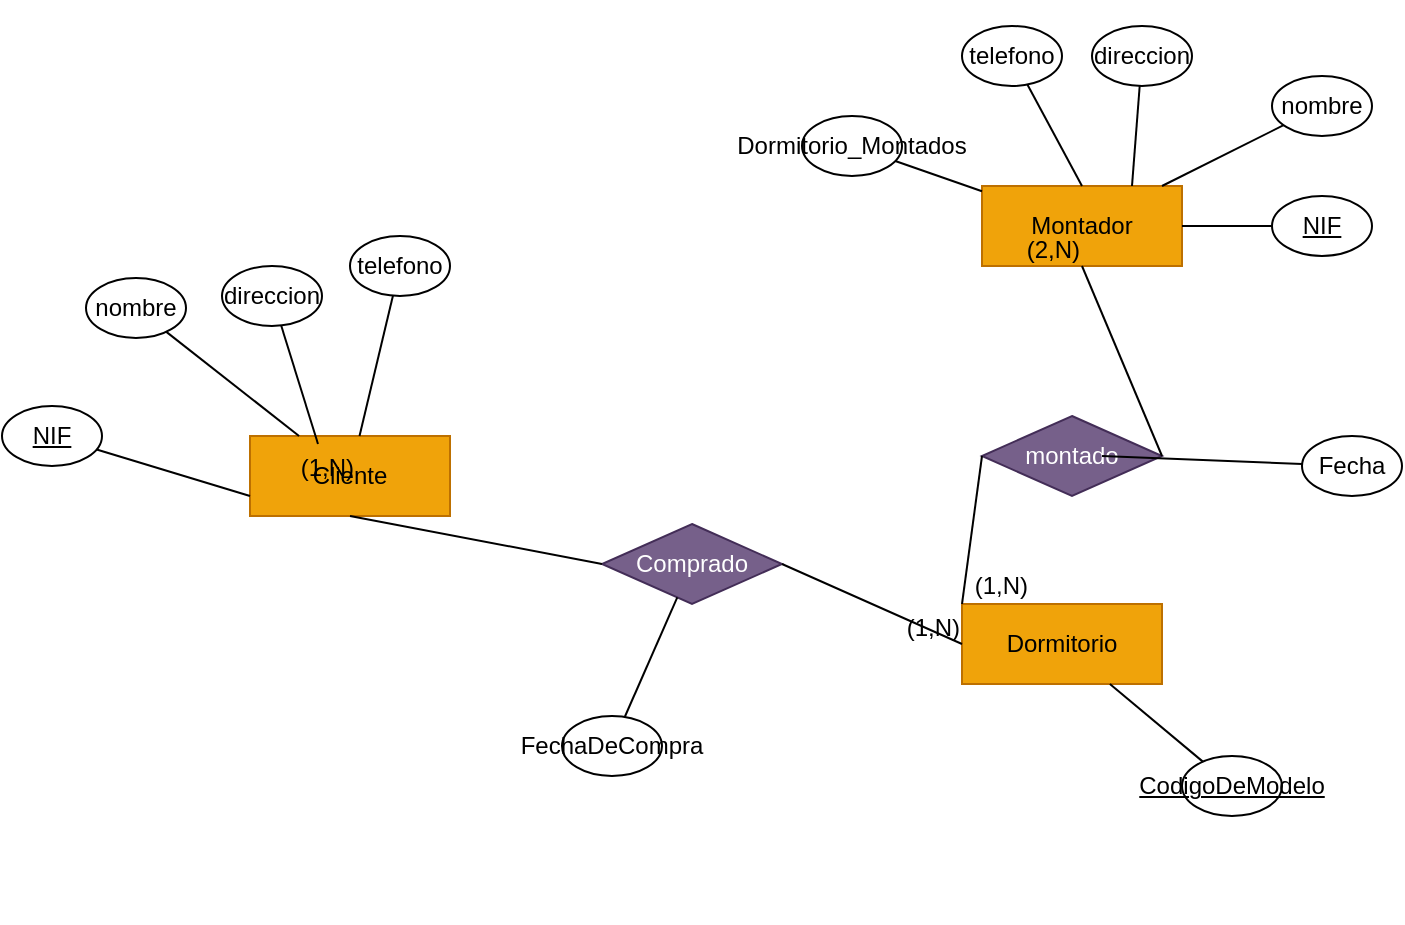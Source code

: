 <mxfile version="27.0.9">
  <diagram name="Página-1" id="zQjjP_EeiTSpy_okXXAl">
    <mxGraphModel dx="1234" dy="944" grid="1" gridSize="10" guides="1" tooltips="1" connect="1" arrows="1" fold="1" page="1" pageScale="1" pageWidth="827" pageHeight="1169" math="0" shadow="0">
      <root>
        <mxCell id="0" />
        <mxCell id="1" parent="0" />
        <mxCell id="GvrnwKf9UwjYo0hT_rnX-71" value="Montador" style="whiteSpace=wrap;html=1;align=center;fillColor=#f0a30a;strokeColor=#BD7000;fontColor=#000000;" parent="1" vertex="1">
          <mxGeometry x="570" y="395" width="100" height="40" as="geometry" />
        </mxCell>
        <mxCell id="GvrnwKf9UwjYo0hT_rnX-79" style="edgeStyle=orthogonalEdgeStyle;rounded=0;orthogonalLoop=1;jettySize=auto;html=1;exitX=0.5;exitY=1;exitDx=0;exitDy=0;" parent="1" edge="1">
          <mxGeometry relative="1" as="geometry">
            <mxPoint x="765" y="410" as="sourcePoint" />
            <mxPoint x="765" y="410" as="targetPoint" />
          </mxGeometry>
        </mxCell>
        <mxCell id="GvrnwKf9UwjYo0hT_rnX-112" style="edgeStyle=orthogonalEdgeStyle;rounded=0;orthogonalLoop=1;jettySize=auto;html=1;exitX=0.5;exitY=1;exitDx=0;exitDy=0;" parent="1" edge="1">
          <mxGeometry relative="1" as="geometry">
            <mxPoint x="330" y="310" as="sourcePoint" />
            <mxPoint x="330" y="310" as="targetPoint" />
          </mxGeometry>
        </mxCell>
        <mxCell id="GvrnwKf9UwjYo0hT_rnX-117" value="Cliente" style="whiteSpace=wrap;html=1;align=center;fillColor=#f0a30a;strokeColor=#BD7000;fontColor=#000000;" parent="1" vertex="1">
          <mxGeometry x="204" y="520" width="100" height="40" as="geometry" />
        </mxCell>
        <mxCell id="GvrnwKf9UwjYo0hT_rnX-122" style="edgeStyle=orthogonalEdgeStyle;rounded=0;orthogonalLoop=1;jettySize=auto;html=1;exitX=0.5;exitY=1;exitDx=0;exitDy=0;" parent="1" edge="1">
          <mxGeometry relative="1" as="geometry">
            <mxPoint x="260" y="755" as="sourcePoint" />
            <mxPoint x="260" y="755" as="targetPoint" />
          </mxGeometry>
        </mxCell>
        <mxCell id="GvrnwKf9UwjYo0hT_rnX-144" value="&lt;div&gt;Dormitorio&lt;/div&gt;" style="whiteSpace=wrap;html=1;align=center;fillColor=#f0a30a;strokeColor=#BD7000;fontColor=#000000;" parent="1" vertex="1">
          <mxGeometry x="560" y="604" width="100" height="40" as="geometry" />
        </mxCell>
        <mxCell id="70QyvTMg8YnMv4C02rct-11" value="montado" style="shape=rhombus;perimeter=rhombusPerimeter;whiteSpace=wrap;html=1;align=center;fillColor=#76608a;fontColor=#ffffff;strokeColor=#432D57;" vertex="1" parent="1">
          <mxGeometry x="570" y="510" width="90" height="40" as="geometry" />
        </mxCell>
        <mxCell id="70QyvTMg8YnMv4C02rct-12" value="" style="endArrow=none;html=1;rounded=0;exitX=0;exitY=0.5;exitDx=0;exitDy=0;entryX=0;entryY=0;entryDx=0;entryDy=0;" edge="1" source="70QyvTMg8YnMv4C02rct-11" parent="1" target="GvrnwKf9UwjYo0hT_rnX-144">
          <mxGeometry relative="1" as="geometry">
            <mxPoint x="552" y="490" as="sourcePoint" />
            <mxPoint x="595" y="610" as="targetPoint" />
          </mxGeometry>
        </mxCell>
        <mxCell id="70QyvTMg8YnMv4C02rct-13" value="(1,N)" style="resizable=0;html=1;whiteSpace=wrap;align=right;verticalAlign=bottom;" connectable="0" vertex="1" parent="70QyvTMg8YnMv4C02rct-12">
          <mxGeometry x="1" relative="1" as="geometry">
            <mxPoint x="34" as="offset" />
          </mxGeometry>
        </mxCell>
        <mxCell id="70QyvTMg8YnMv4C02rct-14" value="" style="endArrow=none;html=1;rounded=0;exitX=1;exitY=0.5;exitDx=0;exitDy=0;entryX=0.75;entryY=1;entryDx=0;entryDy=0;" edge="1" source="70QyvTMg8YnMv4C02rct-11" parent="1">
          <mxGeometry relative="1" as="geometry">
            <mxPoint x="552" y="490" as="sourcePoint" />
            <mxPoint x="620" y="435" as="targetPoint" />
          </mxGeometry>
        </mxCell>
        <mxCell id="70QyvTMg8YnMv4C02rct-15" value="(2,N)" style="resizable=0;html=1;whiteSpace=wrap;align=right;verticalAlign=bottom;" connectable="0" vertex="1" parent="70QyvTMg8YnMv4C02rct-14">
          <mxGeometry x="1" relative="1" as="geometry">
            <mxPoint as="offset" />
          </mxGeometry>
        </mxCell>
        <mxCell id="70QyvTMg8YnMv4C02rct-16" value="" style="endArrow=none;html=1;rounded=0;" edge="1" target="70QyvTMg8YnMv4C02rct-17" parent="1" source="GvrnwKf9UwjYo0hT_rnX-144">
          <mxGeometry relative="1" as="geometry">
            <mxPoint x="640" y="705" as="sourcePoint" />
            <mxPoint x="700" y="705" as="targetPoint" />
          </mxGeometry>
        </mxCell>
        <mxCell id="70QyvTMg8YnMv4C02rct-17" value="&lt;u&gt;CodigoDeModelo&lt;/u&gt;" style="ellipse;whiteSpace=wrap;html=1;align=center;" vertex="1" parent="1">
          <mxGeometry x="670" y="680" width="50" height="30" as="geometry" />
        </mxCell>
        <mxCell id="70QyvTMg8YnMv4C02rct-18" value="" style="endArrow=none;html=1;rounded=0;" edge="1" target="70QyvTMg8YnMv4C02rct-19" parent="1">
          <mxGeometry relative="1" as="geometry">
            <mxPoint x="630" y="530" as="sourcePoint" />
            <mxPoint x="767.28" y="545" as="targetPoint" />
          </mxGeometry>
        </mxCell>
        <mxCell id="70QyvTMg8YnMv4C02rct-19" value="Fecha" style="ellipse;whiteSpace=wrap;html=1;align=center;" vertex="1" parent="1">
          <mxGeometry x="730" y="520" width="50" height="30" as="geometry" />
        </mxCell>
        <mxCell id="70QyvTMg8YnMv4C02rct-20" value="" style="endArrow=none;html=1;rounded=0;" edge="1" target="70QyvTMg8YnMv4C02rct-21" parent="1" source="GvrnwKf9UwjYo0hT_rnX-71">
          <mxGeometry relative="1" as="geometry">
            <mxPoint x="680" y="420" as="sourcePoint" />
            <mxPoint x="740" y="420" as="targetPoint" />
          </mxGeometry>
        </mxCell>
        <mxCell id="70QyvTMg8YnMv4C02rct-21" value="&lt;u&gt;NIF&lt;/u&gt;" style="ellipse;whiteSpace=wrap;html=1;align=center;" vertex="1" parent="1">
          <mxGeometry x="715" y="400" width="50" height="30" as="geometry" />
        </mxCell>
        <mxCell id="70QyvTMg8YnMv4C02rct-22" value="" style="endArrow=none;html=1;rounded=0;" edge="1" target="70QyvTMg8YnMv4C02rct-23" parent="1" source="GvrnwKf9UwjYo0hT_rnX-71">
          <mxGeometry relative="1" as="geometry">
            <mxPoint x="680" y="355" as="sourcePoint" />
            <mxPoint x="740" y="355" as="targetPoint" />
          </mxGeometry>
        </mxCell>
        <mxCell id="70QyvTMg8YnMv4C02rct-23" value="nombre" style="ellipse;whiteSpace=wrap;html=1;align=center;" vertex="1" parent="1">
          <mxGeometry x="715" y="340" width="50" height="30" as="geometry" />
        </mxCell>
        <mxCell id="70QyvTMg8YnMv4C02rct-24" value="" style="endArrow=none;html=1;rounded=0;exitX=0.75;exitY=0;exitDx=0;exitDy=0;" edge="1" parent="1" target="70QyvTMg8YnMv4C02rct-25" source="GvrnwKf9UwjYo0hT_rnX-71">
          <mxGeometry relative="1" as="geometry">
            <mxPoint x="570" y="370" as="sourcePoint" />
            <mxPoint x="650" y="330" as="targetPoint" />
          </mxGeometry>
        </mxCell>
        <mxCell id="70QyvTMg8YnMv4C02rct-25" value="direccion" style="ellipse;whiteSpace=wrap;html=1;align=center;" vertex="1" parent="1">
          <mxGeometry x="625" y="315" width="50" height="30" as="geometry" />
        </mxCell>
        <mxCell id="70QyvTMg8YnMv4C02rct-26" value="" style="endArrow=none;html=1;rounded=0;exitX=0.5;exitY=0;exitDx=0;exitDy=0;" edge="1" parent="1" target="70QyvTMg8YnMv4C02rct-27" source="GvrnwKf9UwjYo0hT_rnX-71">
          <mxGeometry relative="1" as="geometry">
            <mxPoint x="600" y="390" as="sourcePoint" />
            <mxPoint x="605" y="325" as="targetPoint" />
          </mxGeometry>
        </mxCell>
        <mxCell id="70QyvTMg8YnMv4C02rct-27" value="telefono" style="ellipse;whiteSpace=wrap;html=1;align=center;" vertex="1" parent="1">
          <mxGeometry x="560" y="315" width="50" height="30" as="geometry" />
        </mxCell>
        <mxCell id="70QyvTMg8YnMv4C02rct-28" value="" style="endArrow=none;html=1;rounded=0;" edge="1" target="70QyvTMg8YnMv4C02rct-29" parent="1" source="GvrnwKf9UwjYo0hT_rnX-71">
          <mxGeometry relative="1" as="geometry">
            <mxPoint x="410" y="355" as="sourcePoint" />
            <mxPoint x="470" y="355" as="targetPoint" />
          </mxGeometry>
        </mxCell>
        <mxCell id="70QyvTMg8YnMv4C02rct-29" value="Dormitorio_Montados" style="ellipse;whiteSpace=wrap;html=1;align=center;" vertex="1" parent="1">
          <mxGeometry x="480" y="360" width="50" height="30" as="geometry" />
        </mxCell>
        <mxCell id="70QyvTMg8YnMv4C02rct-31" value="Comprado" style="shape=rhombus;perimeter=rhombusPerimeter;whiteSpace=wrap;html=1;align=center;fillColor=#76608a;fontColor=#ffffff;strokeColor=#432D57;" vertex="1" parent="1">
          <mxGeometry x="380" y="564" width="90" height="40" as="geometry" />
        </mxCell>
        <mxCell id="70QyvTMg8YnMv4C02rct-32" value="" style="endArrow=none;html=1;rounded=0;exitX=0;exitY=0.5;exitDx=0;exitDy=0;entryX=0.5;entryY=1;entryDx=0;entryDy=0;" edge="1" source="70QyvTMg8YnMv4C02rct-31" parent="1" target="GvrnwKf9UwjYo0hT_rnX-117">
          <mxGeometry relative="1" as="geometry">
            <mxPoint x="412.88" y="660" as="sourcePoint" />
            <mxPoint x="340" y="510" as="targetPoint" />
          </mxGeometry>
        </mxCell>
        <mxCell id="70QyvTMg8YnMv4C02rct-33" value="(1,N)" style="resizable=0;html=1;whiteSpace=wrap;align=right;verticalAlign=bottom;" connectable="0" vertex="1" parent="70QyvTMg8YnMv4C02rct-32">
          <mxGeometry x="1" relative="1" as="geometry">
            <mxPoint x="4" y="-15" as="offset" />
          </mxGeometry>
        </mxCell>
        <mxCell id="70QyvTMg8YnMv4C02rct-34" value="" style="endArrow=none;html=1;rounded=0;exitX=1;exitY=0.5;exitDx=0;exitDy=0;entryX=0;entryY=0.5;entryDx=0;entryDy=0;" edge="1" source="70QyvTMg8YnMv4C02rct-31" parent="1" target="GvrnwKf9UwjYo0hT_rnX-144">
          <mxGeometry relative="1" as="geometry">
            <mxPoint x="412.88" y="660" as="sourcePoint" />
            <mxPoint x="585.88" y="690" as="targetPoint" />
          </mxGeometry>
        </mxCell>
        <mxCell id="70QyvTMg8YnMv4C02rct-35" value="(1,N)" style="resizable=0;html=1;whiteSpace=wrap;align=right;verticalAlign=bottom;" connectable="0" vertex="1" parent="70QyvTMg8YnMv4C02rct-34">
          <mxGeometry x="1" relative="1" as="geometry">
            <mxPoint as="offset" />
          </mxGeometry>
        </mxCell>
        <mxCell id="70QyvTMg8YnMv4C02rct-36" value="" style="endArrow=none;html=1;rounded=0;exitX=0;exitY=0.75;exitDx=0;exitDy=0;" edge="1" target="70QyvTMg8YnMv4C02rct-37" parent="1" source="GvrnwKf9UwjYo0hT_rnX-117">
          <mxGeometry relative="1" as="geometry">
            <mxPoint x="110" y="535" as="sourcePoint" />
            <mxPoint x="170" y="535" as="targetPoint" />
          </mxGeometry>
        </mxCell>
        <mxCell id="70QyvTMg8YnMv4C02rct-37" value="&lt;u&gt;NIF&lt;/u&gt;" style="ellipse;whiteSpace=wrap;html=1;align=center;" vertex="1" parent="1">
          <mxGeometry x="80" y="505" width="50" height="30" as="geometry" />
        </mxCell>
        <mxCell id="70QyvTMg8YnMv4C02rct-39" value="" style="endArrow=none;html=1;rounded=0;" edge="1" target="70QyvTMg8YnMv4C02rct-40" parent="1" source="70QyvTMg8YnMv4C02rct-31">
          <mxGeometry relative="1" as="geometry">
            <mxPoint x="314" y="705" as="sourcePoint" />
            <mxPoint x="374" y="705" as="targetPoint" />
          </mxGeometry>
        </mxCell>
        <mxCell id="70QyvTMg8YnMv4C02rct-40" value="FechaDeCompra" style="ellipse;whiteSpace=wrap;html=1;align=center;" vertex="1" parent="1">
          <mxGeometry x="360" y="660" width="50" height="30" as="geometry" />
        </mxCell>
        <mxCell id="70QyvTMg8YnMv4C02rct-41" value="" style="endArrow=none;html=1;rounded=0;" edge="1" parent="1" target="70QyvTMg8YnMv4C02rct-42" source="GvrnwKf9UwjYo0hT_rnX-117">
          <mxGeometry relative="1" as="geometry">
            <mxPoint x="204" y="395" as="sourcePoint" />
            <mxPoint x="136" y="486" as="targetPoint" />
          </mxGeometry>
        </mxCell>
        <mxCell id="70QyvTMg8YnMv4C02rct-42" value="nombre" style="ellipse;whiteSpace=wrap;html=1;align=center;" vertex="1" parent="1">
          <mxGeometry x="122" y="441" width="50" height="30" as="geometry" />
        </mxCell>
        <mxCell id="70QyvTMg8YnMv4C02rct-43" value="" style="endArrow=none;html=1;rounded=0;exitX=0.34;exitY=0.1;exitDx=0;exitDy=0;exitPerimeter=0;" edge="1" parent="1" target="70QyvTMg8YnMv4C02rct-44" source="GvrnwKf9UwjYo0hT_rnX-117">
          <mxGeometry relative="1" as="geometry">
            <mxPoint x="355" y="529" as="sourcePoint" />
            <mxPoint x="264" y="500" as="targetPoint" />
          </mxGeometry>
        </mxCell>
        <mxCell id="70QyvTMg8YnMv4C02rct-44" value="direccion" style="ellipse;whiteSpace=wrap;html=1;align=center;" vertex="1" parent="1">
          <mxGeometry x="190" y="435" width="50" height="30" as="geometry" />
        </mxCell>
        <mxCell id="70QyvTMg8YnMv4C02rct-45" value="" style="endArrow=none;html=1;rounded=0;" edge="1" parent="1" target="70QyvTMg8YnMv4C02rct-46" source="GvrnwKf9UwjYo0hT_rnX-117">
          <mxGeometry relative="1" as="geometry">
            <mxPoint x="325" y="439" as="sourcePoint" />
            <mxPoint x="234" y="410" as="targetPoint" />
          </mxGeometry>
        </mxCell>
        <mxCell id="70QyvTMg8YnMv4C02rct-46" value="telefono" style="ellipse;whiteSpace=wrap;html=1;align=center;" vertex="1" parent="1">
          <mxGeometry x="254" y="420" width="50" height="30" as="geometry" />
        </mxCell>
      </root>
    </mxGraphModel>
  </diagram>
</mxfile>
